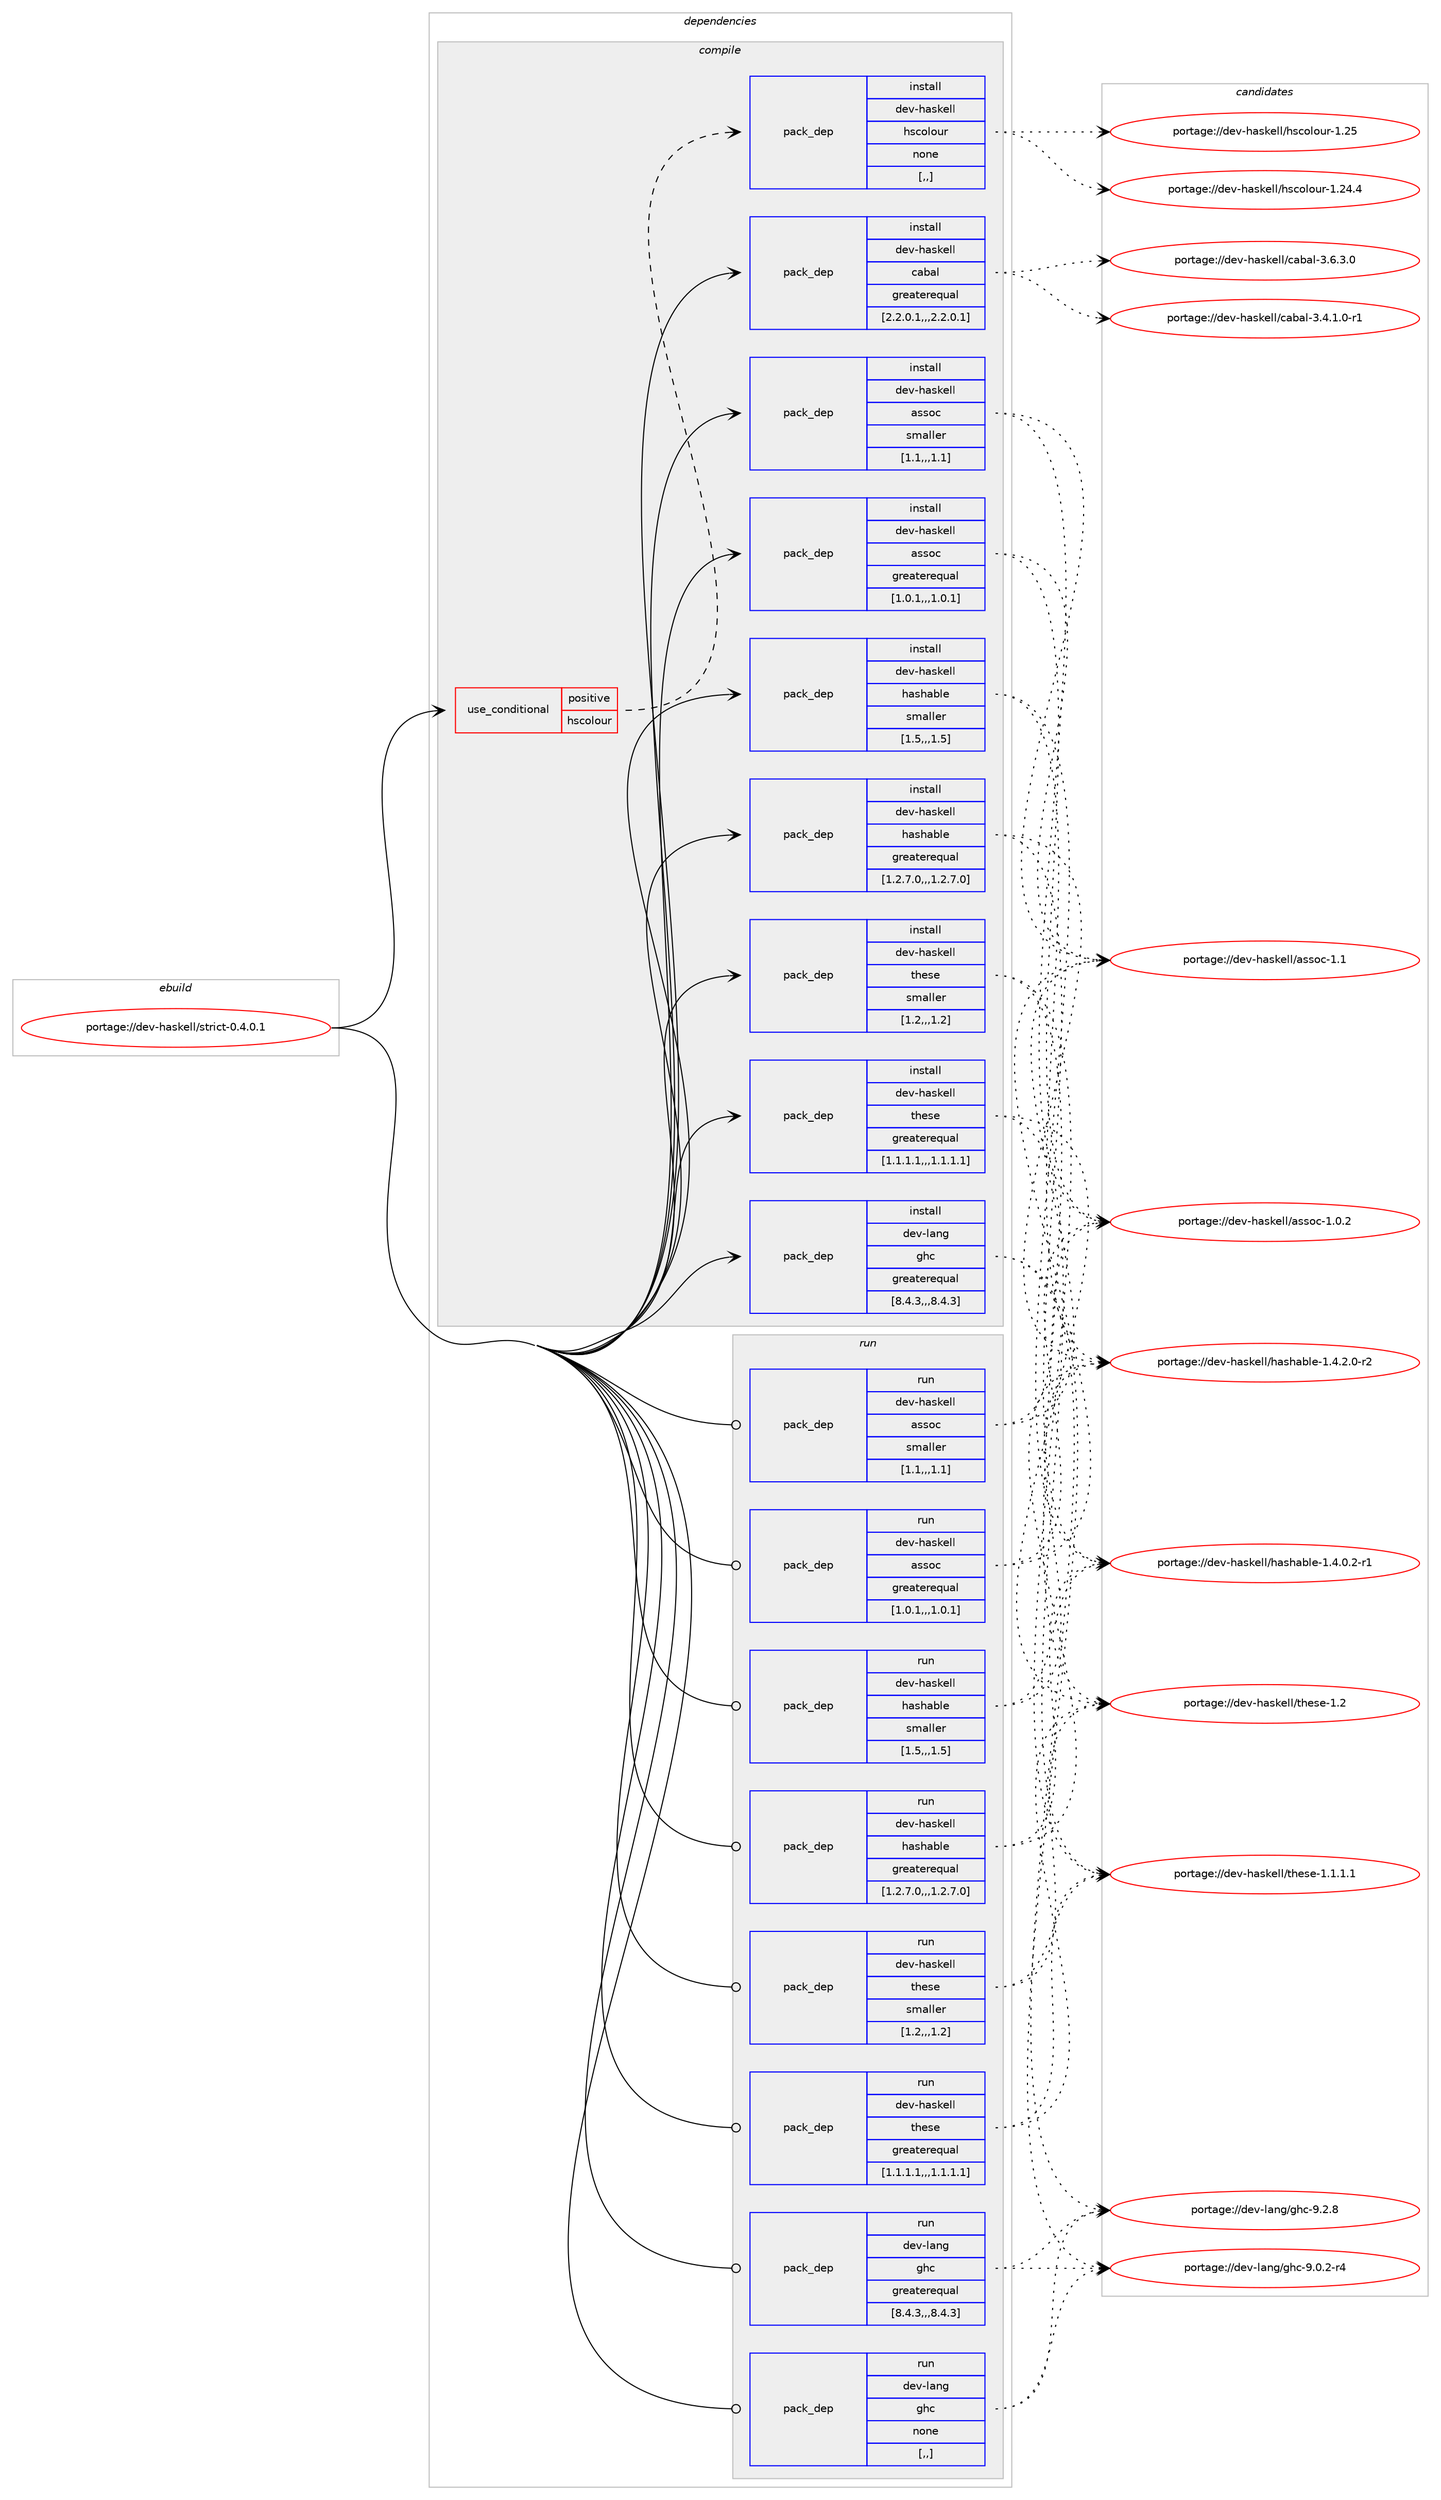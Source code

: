digraph prolog {

# *************
# Graph options
# *************

newrank=true;
concentrate=true;
compound=true;
graph [rankdir=LR,fontname=Helvetica,fontsize=10,ranksep=1.5];#, ranksep=2.5, nodesep=0.2];
edge  [arrowhead=vee];
node  [fontname=Helvetica,fontsize=10];

# **********
# The ebuild
# **********

subgraph cluster_leftcol {
color=gray;
label=<<i>ebuild</i>>;
id [label="portage://dev-haskell/strict-0.4.0.1", color=red, width=4, href="../dev-haskell/strict-0.4.0.1.svg"];
}

# ****************
# The dependencies
# ****************

subgraph cluster_midcol {
color=gray;
label=<<i>dependencies</i>>;
subgraph cluster_compile {
fillcolor="#eeeeee";
style=filled;
label=<<i>compile</i>>;
subgraph cond151209 {
dependency582373 [label=<<TABLE BORDER="0" CELLBORDER="1" CELLSPACING="0" CELLPADDING="4"><TR><TD ROWSPAN="3" CELLPADDING="10">use_conditional</TD></TR><TR><TD>positive</TD></TR><TR><TD>hscolour</TD></TR></TABLE>>, shape=none, color=red];
subgraph pack426546 {
dependency582374 [label=<<TABLE BORDER="0" CELLBORDER="1" CELLSPACING="0" CELLPADDING="4" WIDTH="220"><TR><TD ROWSPAN="6" CELLPADDING="30">pack_dep</TD></TR><TR><TD WIDTH="110">install</TD></TR><TR><TD>dev-haskell</TD></TR><TR><TD>hscolour</TD></TR><TR><TD>none</TD></TR><TR><TD>[,,]</TD></TR></TABLE>>, shape=none, color=blue];
}
dependency582373:e -> dependency582374:w [weight=20,style="dashed",arrowhead="vee"];
}
id:e -> dependency582373:w [weight=20,style="solid",arrowhead="vee"];
subgraph pack426547 {
dependency582375 [label=<<TABLE BORDER="0" CELLBORDER="1" CELLSPACING="0" CELLPADDING="4" WIDTH="220"><TR><TD ROWSPAN="6" CELLPADDING="30">pack_dep</TD></TR><TR><TD WIDTH="110">install</TD></TR><TR><TD>dev-haskell</TD></TR><TR><TD>assoc</TD></TR><TR><TD>greaterequal</TD></TR><TR><TD>[1.0.1,,,1.0.1]</TD></TR></TABLE>>, shape=none, color=blue];
}
id:e -> dependency582375:w [weight=20,style="solid",arrowhead="vee"];
subgraph pack426548 {
dependency582376 [label=<<TABLE BORDER="0" CELLBORDER="1" CELLSPACING="0" CELLPADDING="4" WIDTH="220"><TR><TD ROWSPAN="6" CELLPADDING="30">pack_dep</TD></TR><TR><TD WIDTH="110">install</TD></TR><TR><TD>dev-haskell</TD></TR><TR><TD>assoc</TD></TR><TR><TD>smaller</TD></TR><TR><TD>[1.1,,,1.1]</TD></TR></TABLE>>, shape=none, color=blue];
}
id:e -> dependency582376:w [weight=20,style="solid",arrowhead="vee"];
subgraph pack426549 {
dependency582377 [label=<<TABLE BORDER="0" CELLBORDER="1" CELLSPACING="0" CELLPADDING="4" WIDTH="220"><TR><TD ROWSPAN="6" CELLPADDING="30">pack_dep</TD></TR><TR><TD WIDTH="110">install</TD></TR><TR><TD>dev-haskell</TD></TR><TR><TD>cabal</TD></TR><TR><TD>greaterequal</TD></TR><TR><TD>[2.2.0.1,,,2.2.0.1]</TD></TR></TABLE>>, shape=none, color=blue];
}
id:e -> dependency582377:w [weight=20,style="solid",arrowhead="vee"];
subgraph pack426550 {
dependency582378 [label=<<TABLE BORDER="0" CELLBORDER="1" CELLSPACING="0" CELLPADDING="4" WIDTH="220"><TR><TD ROWSPAN="6" CELLPADDING="30">pack_dep</TD></TR><TR><TD WIDTH="110">install</TD></TR><TR><TD>dev-haskell</TD></TR><TR><TD>hashable</TD></TR><TR><TD>greaterequal</TD></TR><TR><TD>[1.2.7.0,,,1.2.7.0]</TD></TR></TABLE>>, shape=none, color=blue];
}
id:e -> dependency582378:w [weight=20,style="solid",arrowhead="vee"];
subgraph pack426551 {
dependency582379 [label=<<TABLE BORDER="0" CELLBORDER="1" CELLSPACING="0" CELLPADDING="4" WIDTH="220"><TR><TD ROWSPAN="6" CELLPADDING="30">pack_dep</TD></TR><TR><TD WIDTH="110">install</TD></TR><TR><TD>dev-haskell</TD></TR><TR><TD>hashable</TD></TR><TR><TD>smaller</TD></TR><TR><TD>[1.5,,,1.5]</TD></TR></TABLE>>, shape=none, color=blue];
}
id:e -> dependency582379:w [weight=20,style="solid",arrowhead="vee"];
subgraph pack426552 {
dependency582380 [label=<<TABLE BORDER="0" CELLBORDER="1" CELLSPACING="0" CELLPADDING="4" WIDTH="220"><TR><TD ROWSPAN="6" CELLPADDING="30">pack_dep</TD></TR><TR><TD WIDTH="110">install</TD></TR><TR><TD>dev-haskell</TD></TR><TR><TD>these</TD></TR><TR><TD>greaterequal</TD></TR><TR><TD>[1.1.1.1,,,1.1.1.1]</TD></TR></TABLE>>, shape=none, color=blue];
}
id:e -> dependency582380:w [weight=20,style="solid",arrowhead="vee"];
subgraph pack426553 {
dependency582381 [label=<<TABLE BORDER="0" CELLBORDER="1" CELLSPACING="0" CELLPADDING="4" WIDTH="220"><TR><TD ROWSPAN="6" CELLPADDING="30">pack_dep</TD></TR><TR><TD WIDTH="110">install</TD></TR><TR><TD>dev-haskell</TD></TR><TR><TD>these</TD></TR><TR><TD>smaller</TD></TR><TR><TD>[1.2,,,1.2]</TD></TR></TABLE>>, shape=none, color=blue];
}
id:e -> dependency582381:w [weight=20,style="solid",arrowhead="vee"];
subgraph pack426554 {
dependency582382 [label=<<TABLE BORDER="0" CELLBORDER="1" CELLSPACING="0" CELLPADDING="4" WIDTH="220"><TR><TD ROWSPAN="6" CELLPADDING="30">pack_dep</TD></TR><TR><TD WIDTH="110">install</TD></TR><TR><TD>dev-lang</TD></TR><TR><TD>ghc</TD></TR><TR><TD>greaterequal</TD></TR><TR><TD>[8.4.3,,,8.4.3]</TD></TR></TABLE>>, shape=none, color=blue];
}
id:e -> dependency582382:w [weight=20,style="solid",arrowhead="vee"];
}
subgraph cluster_compileandrun {
fillcolor="#eeeeee";
style=filled;
label=<<i>compile and run</i>>;
}
subgraph cluster_run {
fillcolor="#eeeeee";
style=filled;
label=<<i>run</i>>;
subgraph pack426555 {
dependency582383 [label=<<TABLE BORDER="0" CELLBORDER="1" CELLSPACING="0" CELLPADDING="4" WIDTH="220"><TR><TD ROWSPAN="6" CELLPADDING="30">pack_dep</TD></TR><TR><TD WIDTH="110">run</TD></TR><TR><TD>dev-haskell</TD></TR><TR><TD>assoc</TD></TR><TR><TD>greaterequal</TD></TR><TR><TD>[1.0.1,,,1.0.1]</TD></TR></TABLE>>, shape=none, color=blue];
}
id:e -> dependency582383:w [weight=20,style="solid",arrowhead="odot"];
subgraph pack426556 {
dependency582384 [label=<<TABLE BORDER="0" CELLBORDER="1" CELLSPACING="0" CELLPADDING="4" WIDTH="220"><TR><TD ROWSPAN="6" CELLPADDING="30">pack_dep</TD></TR><TR><TD WIDTH="110">run</TD></TR><TR><TD>dev-haskell</TD></TR><TR><TD>assoc</TD></TR><TR><TD>smaller</TD></TR><TR><TD>[1.1,,,1.1]</TD></TR></TABLE>>, shape=none, color=blue];
}
id:e -> dependency582384:w [weight=20,style="solid",arrowhead="odot"];
subgraph pack426557 {
dependency582385 [label=<<TABLE BORDER="0" CELLBORDER="1" CELLSPACING="0" CELLPADDING="4" WIDTH="220"><TR><TD ROWSPAN="6" CELLPADDING="30">pack_dep</TD></TR><TR><TD WIDTH="110">run</TD></TR><TR><TD>dev-haskell</TD></TR><TR><TD>hashable</TD></TR><TR><TD>greaterequal</TD></TR><TR><TD>[1.2.7.0,,,1.2.7.0]</TD></TR></TABLE>>, shape=none, color=blue];
}
id:e -> dependency582385:w [weight=20,style="solid",arrowhead="odot"];
subgraph pack426558 {
dependency582386 [label=<<TABLE BORDER="0" CELLBORDER="1" CELLSPACING="0" CELLPADDING="4" WIDTH="220"><TR><TD ROWSPAN="6" CELLPADDING="30">pack_dep</TD></TR><TR><TD WIDTH="110">run</TD></TR><TR><TD>dev-haskell</TD></TR><TR><TD>hashable</TD></TR><TR><TD>smaller</TD></TR><TR><TD>[1.5,,,1.5]</TD></TR></TABLE>>, shape=none, color=blue];
}
id:e -> dependency582386:w [weight=20,style="solid",arrowhead="odot"];
subgraph pack426559 {
dependency582387 [label=<<TABLE BORDER="0" CELLBORDER="1" CELLSPACING="0" CELLPADDING="4" WIDTH="220"><TR><TD ROWSPAN="6" CELLPADDING="30">pack_dep</TD></TR><TR><TD WIDTH="110">run</TD></TR><TR><TD>dev-haskell</TD></TR><TR><TD>these</TD></TR><TR><TD>greaterequal</TD></TR><TR><TD>[1.1.1.1,,,1.1.1.1]</TD></TR></TABLE>>, shape=none, color=blue];
}
id:e -> dependency582387:w [weight=20,style="solid",arrowhead="odot"];
subgraph pack426560 {
dependency582388 [label=<<TABLE BORDER="0" CELLBORDER="1" CELLSPACING="0" CELLPADDING="4" WIDTH="220"><TR><TD ROWSPAN="6" CELLPADDING="30">pack_dep</TD></TR><TR><TD WIDTH="110">run</TD></TR><TR><TD>dev-haskell</TD></TR><TR><TD>these</TD></TR><TR><TD>smaller</TD></TR><TR><TD>[1.2,,,1.2]</TD></TR></TABLE>>, shape=none, color=blue];
}
id:e -> dependency582388:w [weight=20,style="solid",arrowhead="odot"];
subgraph pack426561 {
dependency582389 [label=<<TABLE BORDER="0" CELLBORDER="1" CELLSPACING="0" CELLPADDING="4" WIDTH="220"><TR><TD ROWSPAN="6" CELLPADDING="30">pack_dep</TD></TR><TR><TD WIDTH="110">run</TD></TR><TR><TD>dev-lang</TD></TR><TR><TD>ghc</TD></TR><TR><TD>greaterequal</TD></TR><TR><TD>[8.4.3,,,8.4.3]</TD></TR></TABLE>>, shape=none, color=blue];
}
id:e -> dependency582389:w [weight=20,style="solid",arrowhead="odot"];
subgraph pack426562 {
dependency582390 [label=<<TABLE BORDER="0" CELLBORDER="1" CELLSPACING="0" CELLPADDING="4" WIDTH="220"><TR><TD ROWSPAN="6" CELLPADDING="30">pack_dep</TD></TR><TR><TD WIDTH="110">run</TD></TR><TR><TD>dev-lang</TD></TR><TR><TD>ghc</TD></TR><TR><TD>none</TD></TR><TR><TD>[,,]</TD></TR></TABLE>>, shape=none, color=blue];
}
id:e -> dependency582390:w [weight=20,style="solid",arrowhead="odot"];
}
}

# **************
# The candidates
# **************

subgraph cluster_choices {
rank=same;
color=gray;
label=<<i>candidates</i>>;

subgraph choice426546 {
color=black;
nodesep=1;
choice100101118451049711510710110810847104115991111081111171144549465053 [label="portage://dev-haskell/hscolour-1.25", color=red, width=4,href="../dev-haskell/hscolour-1.25.svg"];
choice1001011184510497115107101108108471041159911110811111711445494650524652 [label="portage://dev-haskell/hscolour-1.24.4", color=red, width=4,href="../dev-haskell/hscolour-1.24.4.svg"];
dependency582374:e -> choice100101118451049711510710110810847104115991111081111171144549465053:w [style=dotted,weight="100"];
dependency582374:e -> choice1001011184510497115107101108108471041159911110811111711445494650524652:w [style=dotted,weight="100"];
}
subgraph choice426547 {
color=black;
nodesep=1;
choice100101118451049711510710110810847971151151119945494649 [label="portage://dev-haskell/assoc-1.1", color=red, width=4,href="../dev-haskell/assoc-1.1.svg"];
choice1001011184510497115107101108108479711511511199454946484650 [label="portage://dev-haskell/assoc-1.0.2", color=red, width=4,href="../dev-haskell/assoc-1.0.2.svg"];
dependency582375:e -> choice100101118451049711510710110810847971151151119945494649:w [style=dotted,weight="100"];
dependency582375:e -> choice1001011184510497115107101108108479711511511199454946484650:w [style=dotted,weight="100"];
}
subgraph choice426548 {
color=black;
nodesep=1;
choice100101118451049711510710110810847971151151119945494649 [label="portage://dev-haskell/assoc-1.1", color=red, width=4,href="../dev-haskell/assoc-1.1.svg"];
choice1001011184510497115107101108108479711511511199454946484650 [label="portage://dev-haskell/assoc-1.0.2", color=red, width=4,href="../dev-haskell/assoc-1.0.2.svg"];
dependency582376:e -> choice100101118451049711510710110810847971151151119945494649:w [style=dotted,weight="100"];
dependency582376:e -> choice1001011184510497115107101108108479711511511199454946484650:w [style=dotted,weight="100"];
}
subgraph choice426549 {
color=black;
nodesep=1;
choice100101118451049711510710110810847999798971084551465446514648 [label="portage://dev-haskell/cabal-3.6.3.0", color=red, width=4,href="../dev-haskell/cabal-3.6.3.0.svg"];
choice1001011184510497115107101108108479997989710845514652464946484511449 [label="portage://dev-haskell/cabal-3.4.1.0-r1", color=red, width=4,href="../dev-haskell/cabal-3.4.1.0-r1.svg"];
dependency582377:e -> choice100101118451049711510710110810847999798971084551465446514648:w [style=dotted,weight="100"];
dependency582377:e -> choice1001011184510497115107101108108479997989710845514652464946484511449:w [style=dotted,weight="100"];
}
subgraph choice426550 {
color=black;
nodesep=1;
choice10010111845104971151071011081084710497115104979810810145494652465046484511450 [label="portage://dev-haskell/hashable-1.4.2.0-r2", color=red, width=4,href="../dev-haskell/hashable-1.4.2.0-r2.svg"];
choice10010111845104971151071011081084710497115104979810810145494652464846504511449 [label="portage://dev-haskell/hashable-1.4.0.2-r1", color=red, width=4,href="../dev-haskell/hashable-1.4.0.2-r1.svg"];
dependency582378:e -> choice10010111845104971151071011081084710497115104979810810145494652465046484511450:w [style=dotted,weight="100"];
dependency582378:e -> choice10010111845104971151071011081084710497115104979810810145494652464846504511449:w [style=dotted,weight="100"];
}
subgraph choice426551 {
color=black;
nodesep=1;
choice10010111845104971151071011081084710497115104979810810145494652465046484511450 [label="portage://dev-haskell/hashable-1.4.2.0-r2", color=red, width=4,href="../dev-haskell/hashable-1.4.2.0-r2.svg"];
choice10010111845104971151071011081084710497115104979810810145494652464846504511449 [label="portage://dev-haskell/hashable-1.4.0.2-r1", color=red, width=4,href="../dev-haskell/hashable-1.4.0.2-r1.svg"];
dependency582379:e -> choice10010111845104971151071011081084710497115104979810810145494652465046484511450:w [style=dotted,weight="100"];
dependency582379:e -> choice10010111845104971151071011081084710497115104979810810145494652464846504511449:w [style=dotted,weight="100"];
}
subgraph choice426552 {
color=black;
nodesep=1;
choice10010111845104971151071011081084711610410111510145494650 [label="portage://dev-haskell/these-1.2", color=red, width=4,href="../dev-haskell/these-1.2.svg"];
choice1001011184510497115107101108108471161041011151014549464946494649 [label="portage://dev-haskell/these-1.1.1.1", color=red, width=4,href="../dev-haskell/these-1.1.1.1.svg"];
dependency582380:e -> choice10010111845104971151071011081084711610410111510145494650:w [style=dotted,weight="100"];
dependency582380:e -> choice1001011184510497115107101108108471161041011151014549464946494649:w [style=dotted,weight="100"];
}
subgraph choice426553 {
color=black;
nodesep=1;
choice10010111845104971151071011081084711610410111510145494650 [label="portage://dev-haskell/these-1.2", color=red, width=4,href="../dev-haskell/these-1.2.svg"];
choice1001011184510497115107101108108471161041011151014549464946494649 [label="portage://dev-haskell/these-1.1.1.1", color=red, width=4,href="../dev-haskell/these-1.1.1.1.svg"];
dependency582381:e -> choice10010111845104971151071011081084711610410111510145494650:w [style=dotted,weight="100"];
dependency582381:e -> choice1001011184510497115107101108108471161041011151014549464946494649:w [style=dotted,weight="100"];
}
subgraph choice426554 {
color=black;
nodesep=1;
choice10010111845108971101034710310499455746504656 [label="portage://dev-lang/ghc-9.2.8", color=red, width=4,href="../dev-lang/ghc-9.2.8.svg"];
choice100101118451089711010347103104994557464846504511452 [label="portage://dev-lang/ghc-9.0.2-r4", color=red, width=4,href="../dev-lang/ghc-9.0.2-r4.svg"];
dependency582382:e -> choice10010111845108971101034710310499455746504656:w [style=dotted,weight="100"];
dependency582382:e -> choice100101118451089711010347103104994557464846504511452:w [style=dotted,weight="100"];
}
subgraph choice426555 {
color=black;
nodesep=1;
choice100101118451049711510710110810847971151151119945494649 [label="portage://dev-haskell/assoc-1.1", color=red, width=4,href="../dev-haskell/assoc-1.1.svg"];
choice1001011184510497115107101108108479711511511199454946484650 [label="portage://dev-haskell/assoc-1.0.2", color=red, width=4,href="../dev-haskell/assoc-1.0.2.svg"];
dependency582383:e -> choice100101118451049711510710110810847971151151119945494649:w [style=dotted,weight="100"];
dependency582383:e -> choice1001011184510497115107101108108479711511511199454946484650:w [style=dotted,weight="100"];
}
subgraph choice426556 {
color=black;
nodesep=1;
choice100101118451049711510710110810847971151151119945494649 [label="portage://dev-haskell/assoc-1.1", color=red, width=4,href="../dev-haskell/assoc-1.1.svg"];
choice1001011184510497115107101108108479711511511199454946484650 [label="portage://dev-haskell/assoc-1.0.2", color=red, width=4,href="../dev-haskell/assoc-1.0.2.svg"];
dependency582384:e -> choice100101118451049711510710110810847971151151119945494649:w [style=dotted,weight="100"];
dependency582384:e -> choice1001011184510497115107101108108479711511511199454946484650:w [style=dotted,weight="100"];
}
subgraph choice426557 {
color=black;
nodesep=1;
choice10010111845104971151071011081084710497115104979810810145494652465046484511450 [label="portage://dev-haskell/hashable-1.4.2.0-r2", color=red, width=4,href="../dev-haskell/hashable-1.4.2.0-r2.svg"];
choice10010111845104971151071011081084710497115104979810810145494652464846504511449 [label="portage://dev-haskell/hashable-1.4.0.2-r1", color=red, width=4,href="../dev-haskell/hashable-1.4.0.2-r1.svg"];
dependency582385:e -> choice10010111845104971151071011081084710497115104979810810145494652465046484511450:w [style=dotted,weight="100"];
dependency582385:e -> choice10010111845104971151071011081084710497115104979810810145494652464846504511449:w [style=dotted,weight="100"];
}
subgraph choice426558 {
color=black;
nodesep=1;
choice10010111845104971151071011081084710497115104979810810145494652465046484511450 [label="portage://dev-haskell/hashable-1.4.2.0-r2", color=red, width=4,href="../dev-haskell/hashable-1.4.2.0-r2.svg"];
choice10010111845104971151071011081084710497115104979810810145494652464846504511449 [label="portage://dev-haskell/hashable-1.4.0.2-r1", color=red, width=4,href="../dev-haskell/hashable-1.4.0.2-r1.svg"];
dependency582386:e -> choice10010111845104971151071011081084710497115104979810810145494652465046484511450:w [style=dotted,weight="100"];
dependency582386:e -> choice10010111845104971151071011081084710497115104979810810145494652464846504511449:w [style=dotted,weight="100"];
}
subgraph choice426559 {
color=black;
nodesep=1;
choice10010111845104971151071011081084711610410111510145494650 [label="portage://dev-haskell/these-1.2", color=red, width=4,href="../dev-haskell/these-1.2.svg"];
choice1001011184510497115107101108108471161041011151014549464946494649 [label="portage://dev-haskell/these-1.1.1.1", color=red, width=4,href="../dev-haskell/these-1.1.1.1.svg"];
dependency582387:e -> choice10010111845104971151071011081084711610410111510145494650:w [style=dotted,weight="100"];
dependency582387:e -> choice1001011184510497115107101108108471161041011151014549464946494649:w [style=dotted,weight="100"];
}
subgraph choice426560 {
color=black;
nodesep=1;
choice10010111845104971151071011081084711610410111510145494650 [label="portage://dev-haskell/these-1.2", color=red, width=4,href="../dev-haskell/these-1.2.svg"];
choice1001011184510497115107101108108471161041011151014549464946494649 [label="portage://dev-haskell/these-1.1.1.1", color=red, width=4,href="../dev-haskell/these-1.1.1.1.svg"];
dependency582388:e -> choice10010111845104971151071011081084711610410111510145494650:w [style=dotted,weight="100"];
dependency582388:e -> choice1001011184510497115107101108108471161041011151014549464946494649:w [style=dotted,weight="100"];
}
subgraph choice426561 {
color=black;
nodesep=1;
choice10010111845108971101034710310499455746504656 [label="portage://dev-lang/ghc-9.2.8", color=red, width=4,href="../dev-lang/ghc-9.2.8.svg"];
choice100101118451089711010347103104994557464846504511452 [label="portage://dev-lang/ghc-9.0.2-r4", color=red, width=4,href="../dev-lang/ghc-9.0.2-r4.svg"];
dependency582389:e -> choice10010111845108971101034710310499455746504656:w [style=dotted,weight="100"];
dependency582389:e -> choice100101118451089711010347103104994557464846504511452:w [style=dotted,weight="100"];
}
subgraph choice426562 {
color=black;
nodesep=1;
choice10010111845108971101034710310499455746504656 [label="portage://dev-lang/ghc-9.2.8", color=red, width=4,href="../dev-lang/ghc-9.2.8.svg"];
choice100101118451089711010347103104994557464846504511452 [label="portage://dev-lang/ghc-9.0.2-r4", color=red, width=4,href="../dev-lang/ghc-9.0.2-r4.svg"];
dependency582390:e -> choice10010111845108971101034710310499455746504656:w [style=dotted,weight="100"];
dependency582390:e -> choice100101118451089711010347103104994557464846504511452:w [style=dotted,weight="100"];
}
}

}

